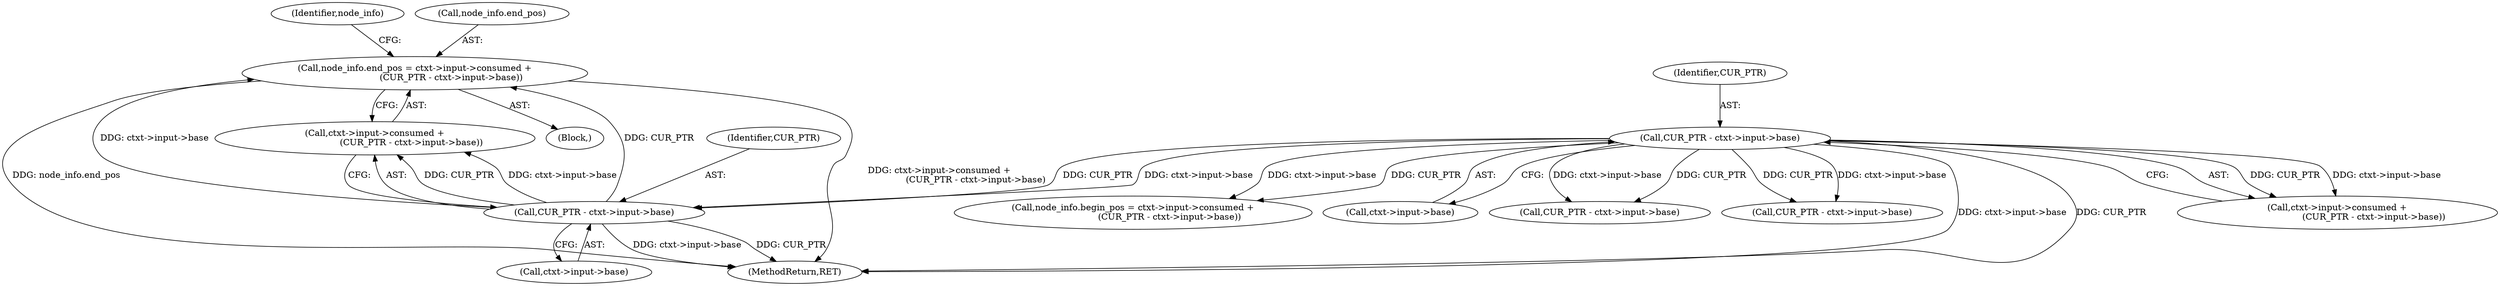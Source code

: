 digraph "0_Chrome_44a637b47793512bfb1d2589d43b8dc492a97629@integer" {
"1000582" [label="(Call,node_info.end_pos = ctxt->input->consumed +\n                          (CUR_PTR - ctxt->input->base))"];
"1000592" [label="(Call,CUR_PTR - ctxt->input->base)"];
"1000174" [label="(Call,CUR_PTR - ctxt->input->base)"];
"1000168" [label="(Call,ctxt->input->consumed +\n                          (CUR_PTR - ctxt->input->base))"];
"1000586" [label="(Call,ctxt->input->consumed +\n                          (CUR_PTR - ctxt->input->base))"];
"1000592" [label="(Call,CUR_PTR - ctxt->input->base)"];
"1000593" [label="(Identifier,CUR_PTR)"];
"1000594" [label="(Call,ctxt->input->base)"];
"1000581" [label="(Block,)"];
"1000174" [label="(Call,CUR_PTR - ctxt->input->base)"];
"1000491" [label="(Call,CUR_PTR - ctxt->input->base)"];
"1000601" [label="(Identifier,node_info)"];
"1000583" [label="(Call,node_info.end_pos)"];
"1000175" [label="(Identifier,CUR_PTR)"];
"1000164" [label="(Call,node_info.begin_pos = ctxt->input->consumed +\n                          (CUR_PTR - ctxt->input->base))"];
"1000176" [label="(Call,ctxt->input->base)"];
"1000412" [label="(Call,CUR_PTR - ctxt->input->base)"];
"1000617" [label="(MethodReturn,RET)"];
"1000582" [label="(Call,node_info.end_pos = ctxt->input->consumed +\n                          (CUR_PTR - ctxt->input->base))"];
"1000582" -> "1000581"  [label="AST: "];
"1000582" -> "1000586"  [label="CFG: "];
"1000583" -> "1000582"  [label="AST: "];
"1000586" -> "1000582"  [label="AST: "];
"1000601" -> "1000582"  [label="CFG: "];
"1000582" -> "1000617"  [label="DDG: node_info.end_pos"];
"1000582" -> "1000617"  [label="DDG: ctxt->input->consumed +\n                          (CUR_PTR - ctxt->input->base)"];
"1000592" -> "1000582"  [label="DDG: CUR_PTR"];
"1000592" -> "1000582"  [label="DDG: ctxt->input->base"];
"1000592" -> "1000586"  [label="AST: "];
"1000592" -> "1000594"  [label="CFG: "];
"1000593" -> "1000592"  [label="AST: "];
"1000594" -> "1000592"  [label="AST: "];
"1000586" -> "1000592"  [label="CFG: "];
"1000592" -> "1000617"  [label="DDG: ctxt->input->base"];
"1000592" -> "1000617"  [label="DDG: CUR_PTR"];
"1000592" -> "1000586"  [label="DDG: CUR_PTR"];
"1000592" -> "1000586"  [label="DDG: ctxt->input->base"];
"1000174" -> "1000592"  [label="DDG: CUR_PTR"];
"1000174" -> "1000592"  [label="DDG: ctxt->input->base"];
"1000174" -> "1000168"  [label="AST: "];
"1000174" -> "1000176"  [label="CFG: "];
"1000175" -> "1000174"  [label="AST: "];
"1000176" -> "1000174"  [label="AST: "];
"1000168" -> "1000174"  [label="CFG: "];
"1000174" -> "1000617"  [label="DDG: ctxt->input->base"];
"1000174" -> "1000617"  [label="DDG: CUR_PTR"];
"1000174" -> "1000164"  [label="DDG: CUR_PTR"];
"1000174" -> "1000164"  [label="DDG: ctxt->input->base"];
"1000174" -> "1000168"  [label="DDG: CUR_PTR"];
"1000174" -> "1000168"  [label="DDG: ctxt->input->base"];
"1000174" -> "1000412"  [label="DDG: CUR_PTR"];
"1000174" -> "1000412"  [label="DDG: ctxt->input->base"];
"1000174" -> "1000491"  [label="DDG: CUR_PTR"];
"1000174" -> "1000491"  [label="DDG: ctxt->input->base"];
}
